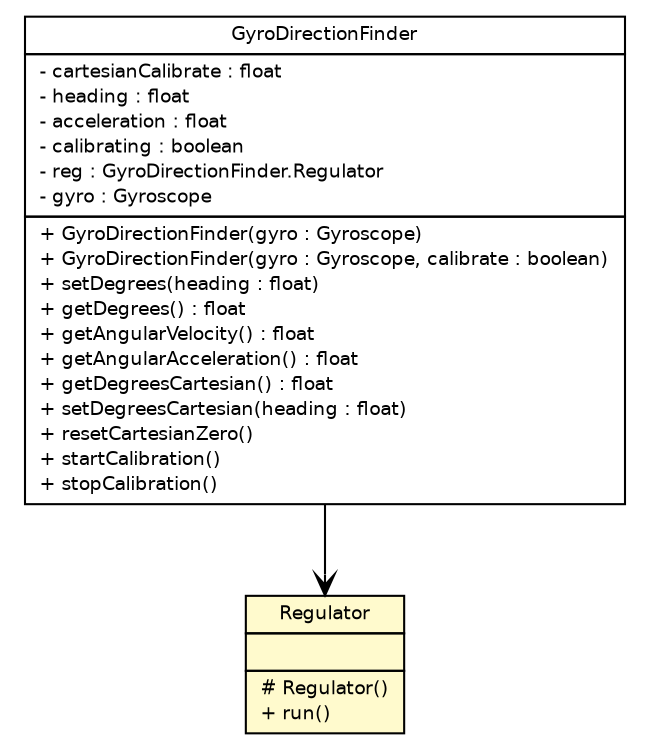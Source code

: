 #!/usr/local/bin/dot
#
# Class diagram 
# Generated by UMLGraph version R5_6-24-gf6e263 (http://www.umlgraph.org/)
#

digraph G {
	edge [fontname="Helvetica",fontsize=10,labelfontname="Helvetica",labelfontsize=10];
	node [fontname="Helvetica",fontsize=10,shape=plaintext];
	nodesep=0.25;
	ranksep=0.5;
	// lejos.utility.GyroDirectionFinder
	c4933 [label=<<table title="lejos.utility.GyroDirectionFinder" border="0" cellborder="1" cellspacing="0" cellpadding="2" port="p" href="./GyroDirectionFinder.html">
		<tr><td><table border="0" cellspacing="0" cellpadding="1">
<tr><td align="center" balign="center"> GyroDirectionFinder </td></tr>
		</table></td></tr>
		<tr><td><table border="0" cellspacing="0" cellpadding="1">
<tr><td align="left" balign="left"> - cartesianCalibrate : float </td></tr>
<tr><td align="left" balign="left"> - heading : float </td></tr>
<tr><td align="left" balign="left"> - acceleration : float </td></tr>
<tr><td align="left" balign="left"> - calibrating : boolean </td></tr>
<tr><td align="left" balign="left"> - reg : GyroDirectionFinder.Regulator </td></tr>
<tr><td align="left" balign="left"> - gyro : Gyroscope </td></tr>
		</table></td></tr>
		<tr><td><table border="0" cellspacing="0" cellpadding="1">
<tr><td align="left" balign="left"> + GyroDirectionFinder(gyro : Gyroscope) </td></tr>
<tr><td align="left" balign="left"> + GyroDirectionFinder(gyro : Gyroscope, calibrate : boolean) </td></tr>
<tr><td align="left" balign="left"> + setDegrees(heading : float) </td></tr>
<tr><td align="left" balign="left"> + getDegrees() : float </td></tr>
<tr><td align="left" balign="left"> + getAngularVelocity() : float </td></tr>
<tr><td align="left" balign="left"> + getAngularAcceleration() : float </td></tr>
<tr><td align="left" balign="left"> + getDegreesCartesian() : float </td></tr>
<tr><td align="left" balign="left"> + setDegreesCartesian(heading : float) </td></tr>
<tr><td align="left" balign="left"> + resetCartesianZero() </td></tr>
<tr><td align="left" balign="left"> + startCalibration() </td></tr>
<tr><td align="left" balign="left"> + stopCalibration() </td></tr>
		</table></td></tr>
		</table>>, URL="./GyroDirectionFinder.html", fontname="Helvetica", fontcolor="black", fontsize=9.0];
	// lejos.utility.GyroDirectionFinder.Regulator
	c4934 [label=<<table title="lejos.utility.GyroDirectionFinder.Regulator" border="0" cellborder="1" cellspacing="0" cellpadding="2" port="p" bgcolor="lemonChiffon" href="./GyroDirectionFinder.Regulator.html">
		<tr><td><table border="0" cellspacing="0" cellpadding="1">
<tr><td align="center" balign="center"> Regulator </td></tr>
		</table></td></tr>
		<tr><td><table border="0" cellspacing="0" cellpadding="1">
<tr><td align="left" balign="left">  </td></tr>
		</table></td></tr>
		<tr><td><table border="0" cellspacing="0" cellpadding="1">
<tr><td align="left" balign="left"> # Regulator() </td></tr>
<tr><td align="left" balign="left"> + run() </td></tr>
		</table></td></tr>
		</table>>, URL="./GyroDirectionFinder.Regulator.html", fontname="Helvetica", fontcolor="black", fontsize=9.0];
	// lejos.utility.GyroDirectionFinder NAVASSOC lejos.utility.GyroDirectionFinder.Regulator
	c4933:p -> c4934:p [taillabel="", label="", headlabel="", fontname="Helvetica", fontcolor="black", fontsize=10.0, color="black", arrowhead=open];
}

